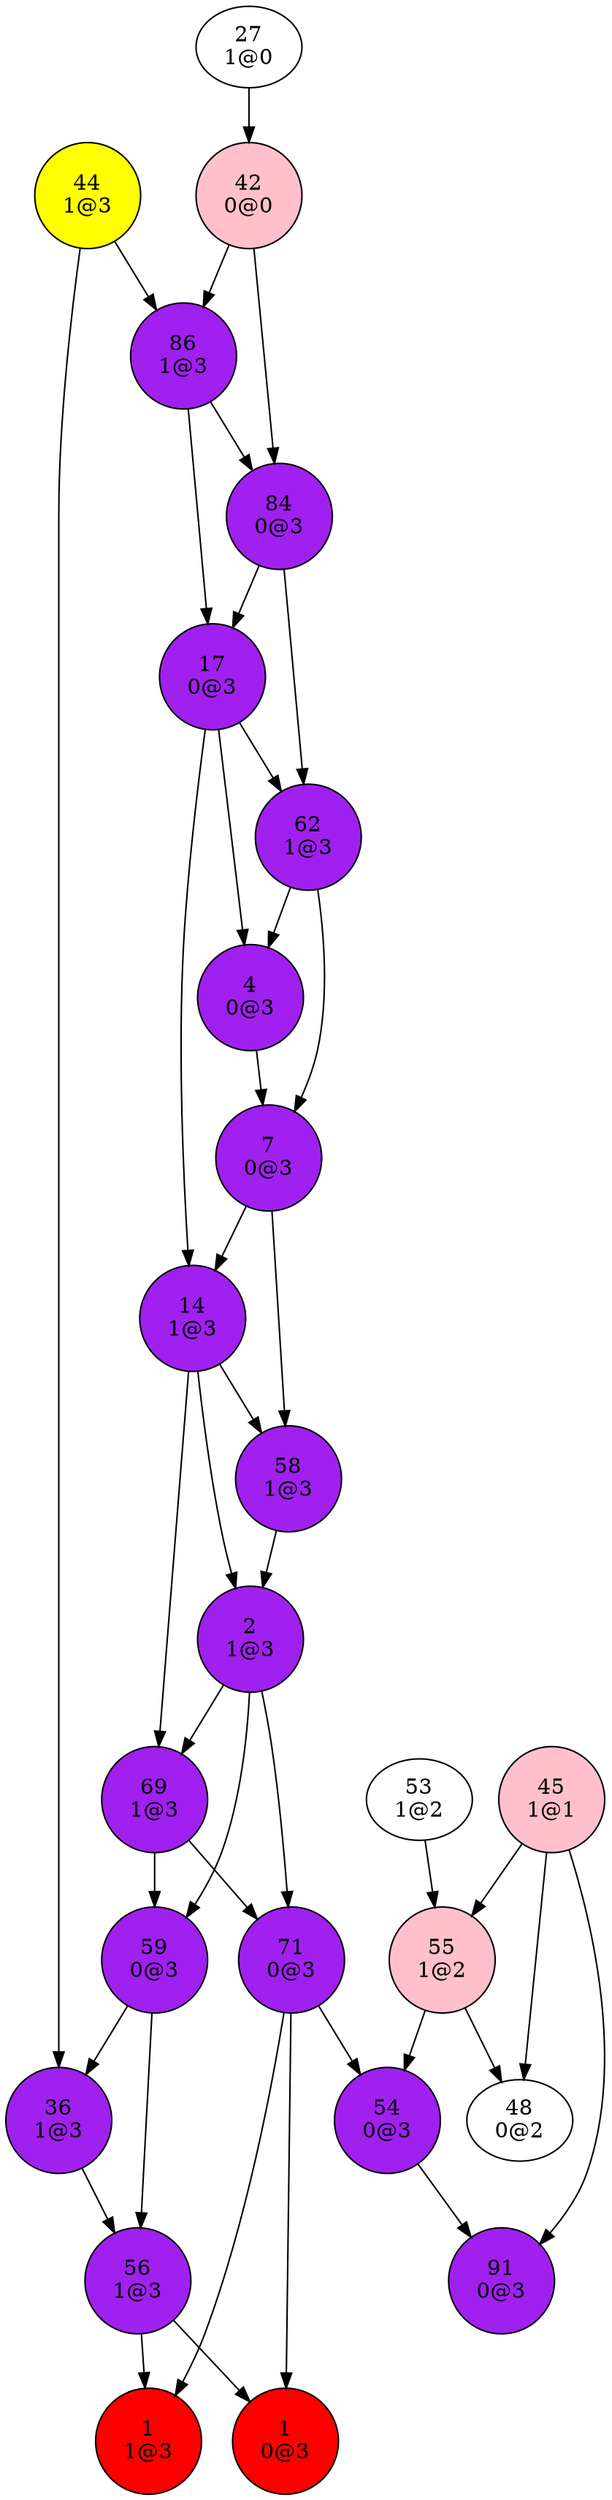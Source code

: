 digraph {
"1
0@3";
"1
1@3";
"2
1@3"->"59
0@3";
"2
1@3"->"69
1@3";
"2
1@3"->"71
0@3";
"4
0@3"->"7
0@3";
"7
0@3"->"14
1@3";
"7
0@3"->"58
1@3";
"14
1@3"->"2
1@3";
"14
1@3"->"58
1@3";
"14
1@3"->"69
1@3";
"17
0@3"->"4
0@3";
"17
0@3"->"14
1@3";
"17
0@3"->"62
1@3";
"27
1@0"->"42
0@0";
"36
1@3"->"56
1@3";
"42
0@0"->"84
0@3";
"42
0@0"->"86
1@3";
"44
1@3"->"36
1@3";
"44
1@3"->"86
1@3";
"45
1@1"->"48
0@2";
"45
1@1"->"55
1@2";
"45
1@1"->"91
0@3";
"48
0@2";
"53
1@2"->"55
1@2";
"54
0@3"->"91
0@3";
"55
1@2"->"48
0@2";
"55
1@2"->"54
0@3";
"56
1@3"->"1
0@3";
"56
1@3"->"1
1@3";
"58
1@3"->"2
1@3";
"59
0@3"->"36
1@3";
"59
0@3"->"56
1@3";
"62
1@3"->"4
0@3";
"62
1@3"->"7
0@3";
"69
1@3"->"59
0@3";
"69
1@3"->"71
0@3";
"71
0@3"->"1
0@3";
"71
0@3"->"1
1@3";
"71
0@3"->"54
0@3";
"84
0@3"->"17
0@3";
"84
0@3"->"62
1@3";
"86
1@3"->"17
0@3";
"86
1@3"->"84
0@3";
"91
0@3";
"1
0@3"[shape=circle, style=filled, fillcolor=red];
"1
1@3"[shape=circle, style=filled, fillcolor=red];
"2
1@3"[shape=circle, style=filled, fillcolor=purple];
"4
0@3"[shape=circle, style=filled, fillcolor=purple];
"7
0@3"[shape=circle, style=filled, fillcolor=purple];
"14
1@3"[shape=circle, style=filled, fillcolor=purple];
"17
0@3"[shape=circle, style=filled, fillcolor=purple];
"36
1@3"[shape=circle, style=filled, fillcolor=purple];
"42
0@0"[shape=circle, style=filled, fillcolor=pink];
"44
1@3"[shape=circle, style=filled, fillcolor=yellow];
"45
1@1"[shape=circle, style=filled, fillcolor=pink];
"54
0@3"[shape=circle, style=filled, fillcolor=purple];
"55
1@2"[shape=circle, style=filled, fillcolor=pink];
"56
1@3"[shape=circle, style=filled, fillcolor=purple];
"58
1@3"[shape=circle, style=filled, fillcolor=purple];
"59
0@3"[shape=circle, style=filled, fillcolor=purple];
"62
1@3"[shape=circle, style=filled, fillcolor=purple];
"69
1@3"[shape=circle, style=filled, fillcolor=purple];
"71
0@3"[shape=circle, style=filled, fillcolor=purple];
"84
0@3"[shape=circle, style=filled, fillcolor=purple];
"86
1@3"[shape=circle, style=filled, fillcolor=purple];
"91
0@3"[shape=circle, style=filled, fillcolor=purple];
}
